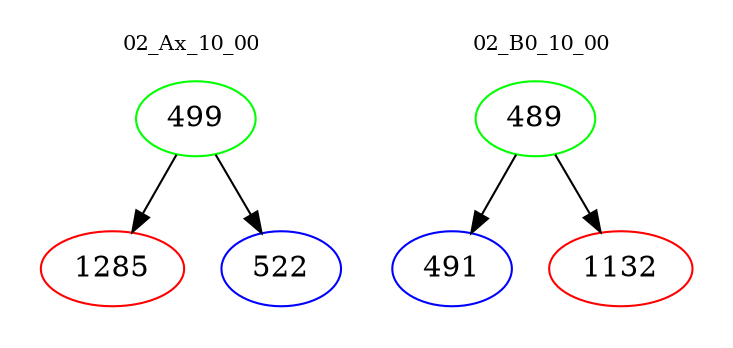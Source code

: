 digraph{
subgraph cluster_0 {
color = white
label = "02_Ax_10_00";
fontsize=10;
T0_499 [label="499", color="green"]
T0_499 -> T0_1285 [color="black"]
T0_1285 [label="1285", color="red"]
T0_499 -> T0_522 [color="black"]
T0_522 [label="522", color="blue"]
}
subgraph cluster_1 {
color = white
label = "02_B0_10_00";
fontsize=10;
T1_489 [label="489", color="green"]
T1_489 -> T1_491 [color="black"]
T1_491 [label="491", color="blue"]
T1_489 -> T1_1132 [color="black"]
T1_1132 [label="1132", color="red"]
}
}
